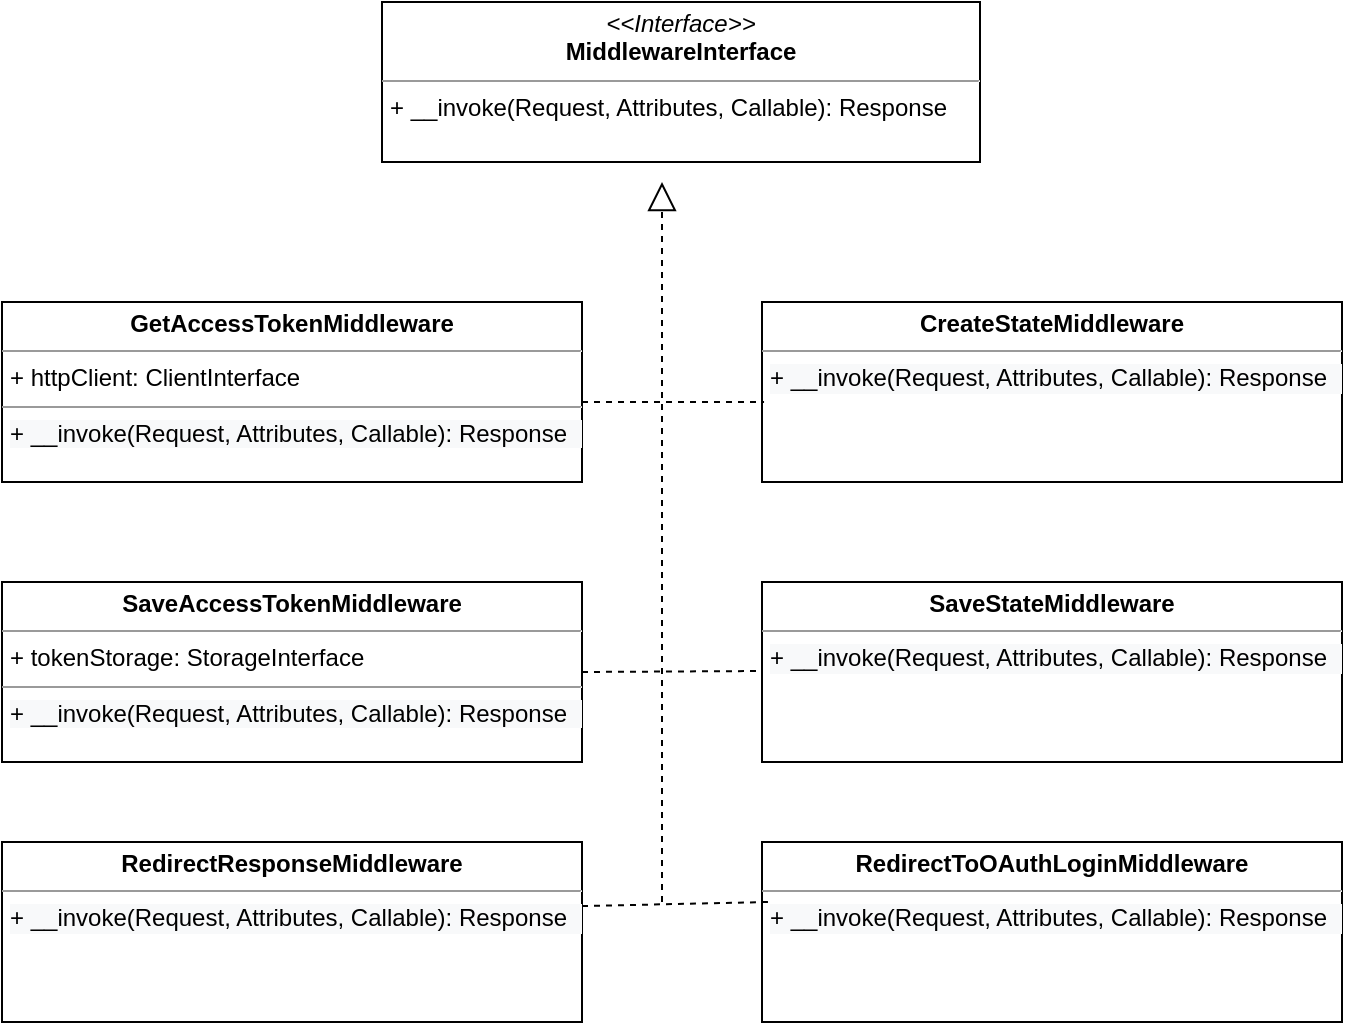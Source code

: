 <mxfile version="13.7.3" type="github" pages="2">
  <diagram id="qrGcWWRsO0BOdbryA6Jo" name="Page-1">
    <mxGraphModel dx="1372" dy="774" grid="1" gridSize="10" guides="1" tooltips="1" connect="1" arrows="1" fold="1" page="1" pageScale="1" pageWidth="827" pageHeight="1169" math="0" shadow="0">
      <root>
        <mxCell id="0" />
        <mxCell id="1" parent="0" />
        <mxCell id="8NeAwoeYT95xqPQiHcfP-7" value="&lt;p style=&quot;margin: 0px ; margin-top: 4px ; text-align: center&quot;&gt;&lt;i&gt;&amp;lt;&amp;lt;Interface&amp;gt;&amp;gt;&lt;/i&gt;&lt;br&gt;&lt;b&gt;MiddlewareInterface&lt;/b&gt;&lt;/p&gt;&lt;hr size=&quot;1&quot;&gt;&lt;p style=&quot;margin: 0px ; margin-left: 4px&quot;&gt;&lt;span&gt;+ __invoke(Request, Attributes, Callable): Response&lt;/span&gt;&lt;/p&gt;&amp;nbsp;&amp;nbsp;&lt;p style=&quot;margin: 0px ; margin-left: 4px&quot;&gt;&lt;br&gt;&lt;/p&gt;" style="verticalAlign=top;align=left;overflow=fill;fontSize=12;fontFamily=Helvetica;html=1;" parent="1" vertex="1">
          <mxGeometry x="240" y="30" width="299" height="80" as="geometry" />
        </mxCell>
        <mxCell id="8NeAwoeYT95xqPQiHcfP-14" value="&lt;p style=&quot;margin: 0px ; margin-top: 4px ; text-align: center&quot;&gt;&lt;b&gt;GetAccessTokenMiddleware&lt;/b&gt;&lt;/p&gt;&lt;hr size=&quot;1&quot;&gt;&lt;p style=&quot;margin: 0px ; margin-left: 4px&quot;&gt;+ httpClient: ClientInterface&lt;/p&gt;&lt;hr size=&quot;1&quot;&gt;&lt;p style=&quot;margin: 0px ; margin-left: 4px&quot;&gt;&lt;span style=&quot;color: rgb(0 , 0 , 0) ; font-family: &amp;#34;helvetica&amp;#34; ; font-size: 12px ; font-style: normal ; font-weight: 400 ; letter-spacing: normal ; text-align: left ; text-indent: 0px ; text-transform: none ; word-spacing: 0px ; background-color: rgb(248 , 249 , 250) ; float: none ; display: inline&quot;&gt;&lt;/span&gt;&lt;/p&gt;&lt;p style=&quot;color: rgb(0 , 0 , 0) ; font-family: &amp;#34;helvetica&amp;#34; ; font-size: 12px ; font-style: normal ; font-weight: 400 ; letter-spacing: normal ; text-align: left ; text-indent: 0px ; text-transform: none ; word-spacing: 0px ; background-color: rgb(248 , 249 , 250) ; margin: 0px 0px 0px 4px&quot;&gt;&lt;span&gt;+ __invoke(Request, Attributes, Callable): Response&lt;/span&gt;&lt;/p&gt;" style="verticalAlign=top;align=left;overflow=fill;fontSize=12;fontFamily=Helvetica;html=1;" parent="1" vertex="1">
          <mxGeometry x="50" y="180" width="290" height="90" as="geometry" />
        </mxCell>
        <mxCell id="dH7i99eDoG9-ZAs9Vy-J-1" value="&lt;p style=&quot;margin: 0px ; margin-top: 4px ; text-align: center&quot;&gt;&lt;b&gt;SaveAccessTokenMiddleware&lt;/b&gt;&lt;/p&gt;&lt;hr size=&quot;1&quot;&gt;&lt;p style=&quot;margin: 0px ; margin-left: 4px&quot;&gt;+ tokenStorage: StorageInterface&lt;/p&gt;&lt;hr size=&quot;1&quot;&gt;&lt;p style=&quot;margin: 0px ; margin-left: 4px&quot;&gt;&lt;span style=&quot;color: rgb(0 , 0 , 0) ; font-family: &amp;#34;helvetica&amp;#34; ; font-size: 12px ; font-style: normal ; font-weight: 400 ; letter-spacing: normal ; text-align: left ; text-indent: 0px ; text-transform: none ; word-spacing: 0px ; background-color: rgb(248 , 249 , 250) ; float: none ; display: inline&quot;&gt;&lt;/span&gt;&lt;/p&gt;&lt;p style=&quot;color: rgb(0 , 0 , 0) ; font-family: &amp;#34;helvetica&amp;#34; ; font-size: 12px ; font-style: normal ; font-weight: 400 ; letter-spacing: normal ; text-align: left ; text-indent: 0px ; text-transform: none ; word-spacing: 0px ; background-color: rgb(248 , 249 , 250) ; margin: 0px 0px 0px 4px&quot;&gt;&lt;span&gt;+ __invoke(Request, Attributes, Callable): Response&lt;/span&gt;&lt;/p&gt;" style="verticalAlign=top;align=left;overflow=fill;fontSize=12;fontFamily=Helvetica;html=1;" vertex="1" parent="1">
          <mxGeometry x="50" y="320" width="290" height="90" as="geometry" />
        </mxCell>
        <mxCell id="dH7i99eDoG9-ZAs9Vy-J-2" value="&lt;p style=&quot;margin: 0px ; margin-top: 4px ; text-align: center&quot;&gt;&lt;b&gt;RedirectResponseMiddleware&lt;/b&gt;&lt;/p&gt;&lt;hr size=&quot;1&quot;&gt;&lt;p style=&quot;margin: 0px ; margin-left: 4px&quot;&gt;&lt;/p&gt;&lt;p style=&quot;margin: 0px ; margin-left: 4px&quot;&gt;&lt;span style=&quot;color: rgb(0 , 0 , 0) ; font-family: &amp;#34;helvetica&amp;#34; ; font-size: 12px ; font-style: normal ; font-weight: 400 ; letter-spacing: normal ; text-align: left ; text-indent: 0px ; text-transform: none ; word-spacing: 0px ; background-color: rgb(248 , 249 , 250) ; float: none ; display: inline&quot;&gt;&lt;/span&gt;&lt;/p&gt;&lt;p style=&quot;color: rgb(0 , 0 , 0) ; font-family: &amp;#34;helvetica&amp;#34; ; font-size: 12px ; font-style: normal ; font-weight: 400 ; letter-spacing: normal ; text-align: left ; text-indent: 0px ; text-transform: none ; word-spacing: 0px ; background-color: rgb(248 , 249 , 250) ; margin: 0px 0px 0px 4px&quot;&gt;&lt;span&gt;+ __invoke(Request, Attributes, Callable): Response&lt;/span&gt;&lt;/p&gt;" style="verticalAlign=top;align=left;overflow=fill;fontSize=12;fontFamily=Helvetica;html=1;" vertex="1" parent="1">
          <mxGeometry x="50" y="450" width="290" height="90" as="geometry" />
        </mxCell>
        <mxCell id="437Ta0UJ8jdZ3Wq3ndbt-1" value="&lt;p style=&quot;margin: 0px ; margin-top: 4px ; text-align: center&quot;&gt;&lt;b&gt;CreateStateMiddleware&lt;/b&gt;&lt;/p&gt;&lt;hr size=&quot;1&quot;&gt;&lt;p style=&quot;margin: 0px ; margin-left: 4px&quot;&gt;&lt;/p&gt;&lt;p style=&quot;margin: 0px ; margin-left: 4px&quot;&gt;&lt;span style=&quot;color: rgb(0 , 0 , 0) ; font-family: &amp;#34;helvetica&amp;#34; ; font-size: 12px ; font-style: normal ; font-weight: 400 ; letter-spacing: normal ; text-align: left ; text-indent: 0px ; text-transform: none ; word-spacing: 0px ; background-color: rgb(248 , 249 , 250) ; float: none ; display: inline&quot;&gt;&lt;/span&gt;&lt;/p&gt;&lt;p style=&quot;color: rgb(0 , 0 , 0) ; font-family: &amp;#34;helvetica&amp;#34; ; font-size: 12px ; font-style: normal ; font-weight: 400 ; letter-spacing: normal ; text-align: left ; text-indent: 0px ; text-transform: none ; word-spacing: 0px ; background-color: rgb(248 , 249 , 250) ; margin: 0px 0px 0px 4px&quot;&gt;&lt;span&gt;+ __invoke(Request, Attributes, Callable): Response&lt;/span&gt;&lt;/p&gt;" style="verticalAlign=top;align=left;overflow=fill;fontSize=12;fontFamily=Helvetica;html=1;" vertex="1" parent="1">
          <mxGeometry x="430" y="180" width="290" height="90" as="geometry" />
        </mxCell>
        <mxCell id="437Ta0UJ8jdZ3Wq3ndbt-2" value="&lt;p style=&quot;margin: 0px ; margin-top: 4px ; text-align: center&quot;&gt;&lt;b&gt;SaveStateMiddleware&lt;/b&gt;&lt;/p&gt;&lt;hr size=&quot;1&quot;&gt;&lt;p style=&quot;margin: 0px ; margin-left: 4px&quot;&gt;&lt;/p&gt;&lt;p style=&quot;margin: 0px ; margin-left: 4px&quot;&gt;&lt;span style=&quot;color: rgb(0 , 0 , 0) ; font-family: &amp;#34;helvetica&amp;#34; ; font-size: 12px ; font-style: normal ; font-weight: 400 ; letter-spacing: normal ; text-align: left ; text-indent: 0px ; text-transform: none ; word-spacing: 0px ; background-color: rgb(248 , 249 , 250) ; float: none ; display: inline&quot;&gt;&lt;/span&gt;&lt;/p&gt;&lt;p style=&quot;color: rgb(0 , 0 , 0) ; font-family: &amp;#34;helvetica&amp;#34; ; font-size: 12px ; font-style: normal ; font-weight: 400 ; letter-spacing: normal ; text-align: left ; text-indent: 0px ; text-transform: none ; word-spacing: 0px ; background-color: rgb(248 , 249 , 250) ; margin: 0px 0px 0px 4px&quot;&gt;&lt;span&gt;+ __invoke(Request, Attributes, Callable): Response&lt;/span&gt;&lt;/p&gt;" style="verticalAlign=top;align=left;overflow=fill;fontSize=12;fontFamily=Helvetica;html=1;" vertex="1" parent="1">
          <mxGeometry x="430" y="320" width="290" height="90" as="geometry" />
        </mxCell>
        <mxCell id="437Ta0UJ8jdZ3Wq3ndbt-3" value="&lt;p style=&quot;margin: 0px ; margin-top: 4px ; text-align: center&quot;&gt;&lt;b&gt;RedirectToOAuthLoginMiddleware&lt;/b&gt;&lt;/p&gt;&lt;hr size=&quot;1&quot;&gt;&lt;p style=&quot;margin: 0px ; margin-left: 4px&quot;&gt;&lt;/p&gt;&lt;p style=&quot;margin: 0px ; margin-left: 4px&quot;&gt;&lt;span style=&quot;color: rgb(0 , 0 , 0) ; font-family: &amp;#34;helvetica&amp;#34; ; font-size: 12px ; font-style: normal ; font-weight: 400 ; letter-spacing: normal ; text-align: left ; text-indent: 0px ; text-transform: none ; word-spacing: 0px ; background-color: rgb(248 , 249 , 250) ; float: none ; display: inline&quot;&gt;&lt;/span&gt;&lt;/p&gt;&lt;p style=&quot;color: rgb(0 , 0 , 0) ; font-family: &amp;#34;helvetica&amp;#34; ; font-size: 12px ; font-style: normal ; font-weight: 400 ; letter-spacing: normal ; text-align: left ; text-indent: 0px ; text-transform: none ; word-spacing: 0px ; background-color: rgb(248 , 249 , 250) ; margin: 0px 0px 0px 4px&quot;&gt;&lt;span&gt;+ __invoke(Request, Attributes, Callable): Response&lt;/span&gt;&lt;/p&gt;" style="verticalAlign=top;align=left;overflow=fill;fontSize=12;fontFamily=Helvetica;html=1;" vertex="1" parent="1">
          <mxGeometry x="430" y="450" width="290" height="90" as="geometry" />
        </mxCell>
        <mxCell id="437Ta0UJ8jdZ3Wq3ndbt-17" value="" style="endArrow=block;dashed=1;endFill=0;endSize=12;html=1;" edge="1" parent="1">
          <mxGeometry width="160" relative="1" as="geometry">
            <mxPoint x="380" y="480" as="sourcePoint" />
            <mxPoint x="380" y="120" as="targetPoint" />
          </mxGeometry>
        </mxCell>
        <mxCell id="437Ta0UJ8jdZ3Wq3ndbt-18" value="" style="endArrow=none;dashed=1;html=1;entryX=0.014;entryY=0.333;entryDx=0;entryDy=0;entryPerimeter=0;exitX=1;exitY=0.356;exitDx=0;exitDy=0;exitPerimeter=0;" edge="1" parent="1" source="dH7i99eDoG9-ZAs9Vy-J-2" target="437Ta0UJ8jdZ3Wq3ndbt-3">
          <mxGeometry width="50" height="50" relative="1" as="geometry">
            <mxPoint x="350" y="480" as="sourcePoint" />
            <mxPoint x="400" y="430" as="targetPoint" />
          </mxGeometry>
        </mxCell>
        <mxCell id="437Ta0UJ8jdZ3Wq3ndbt-22" value="" style="endArrow=none;dashed=1;html=1;entryX=-0.024;entryY=0.356;entryDx=0;entryDy=0;entryPerimeter=0;exitX=1;exitY=0.5;exitDx=0;exitDy=0;" edge="1" parent="1" source="dH7i99eDoG9-ZAs9Vy-J-1">
          <mxGeometry width="50" height="50" relative="1" as="geometry">
            <mxPoint x="346.96" y="364.5" as="sourcePoint" />
            <mxPoint x="430.0" y="364.5" as="targetPoint" />
          </mxGeometry>
        </mxCell>
        <mxCell id="437Ta0UJ8jdZ3Wq3ndbt-24" value="" style="endArrow=none;dashed=1;html=1;entryX=-0.024;entryY=0.356;entryDx=0;entryDy=0;entryPerimeter=0;" edge="1" parent="1">
          <mxGeometry width="50" height="50" relative="1" as="geometry">
            <mxPoint x="340" y="230" as="sourcePoint" />
            <mxPoint x="431.02" y="230.0" as="targetPoint" />
          </mxGeometry>
        </mxCell>
      </root>
    </mxGraphModel>
  </diagram>
  <diagram id="Rqpc8PWsvw86-JYfCpz1" name="Page-2">
    <mxGraphModel dx="1372" dy="774" grid="1" gridSize="10" guides="1" tooltips="1" connect="1" arrows="1" fold="1" page="1" pageScale="1" pageWidth="827" pageHeight="1169" math="0" shadow="0">
      <root>
        <mxCell id="YWW2fptIYwZN_Plnbzas-0" />
        <mxCell id="YWW2fptIYwZN_Plnbzas-1" parent="YWW2fptIYwZN_Plnbzas-0" />
        <mxCell id="IGlCJPEaQmg4999l9dxi-0" value="&lt;p style=&quot;margin: 0px ; margin-top: 4px ; text-align: center&quot;&gt;&lt;i&gt;&amp;lt;&amp;lt;Interface&amp;gt;&amp;gt;&lt;/i&gt;&lt;br&gt;&lt;b&gt;HandlerInterface&lt;/b&gt;&lt;/p&gt;&lt;hr size=&quot;1&quot;&gt;&lt;p style=&quot;margin: 0px ; margin-left: 4px&quot;&gt;# middlewareStack: MiddlewareStackInterface&lt;br&gt;&lt;br&gt;&lt;/p&gt;&lt;hr size=&quot;1&quot;&gt;&lt;p style=&quot;margin: 0px ; margin-left: 4px&quot;&gt;+ handle(Request): ResponseInterface&lt;br&gt;&lt;/p&gt;" style="verticalAlign=top;align=left;overflow=fill;fontSize=12;fontFamily=Helvetica;html=1;" vertex="1" parent="YWW2fptIYwZN_Plnbzas-1">
          <mxGeometry x="70" y="300" width="290" height="140" as="geometry" />
        </mxCell>
        <mxCell id="IGlCJPEaQmg4999l9dxi-5" value="" style="endArrow=block;dashed=1;endFill=0;endSize=12;html=1;" edge="1" parent="YWW2fptIYwZN_Plnbzas-1">
          <mxGeometry width="160" relative="1" as="geometry">
            <mxPoint x="210" y="530" as="sourcePoint" />
            <mxPoint x="210" y="450" as="targetPoint" />
          </mxGeometry>
        </mxCell>
        <mxCell id="IGlCJPEaQmg4999l9dxi-1" value="ZoneHandlerInterface" style="swimlane;fontStyle=1;align=center;verticalAlign=top;childLayout=stackLayout;horizontal=1;startSize=26;horizontalStack=0;resizeParent=1;resizeParentMax=0;resizeLast=0;collapsible=1;marginBottom=0;" vertex="1" parent="YWW2fptIYwZN_Plnbzas-1">
          <mxGeometry x="80" y="530" width="270" height="104" as="geometry" />
        </mxCell>
        <mxCell id="IGlCJPEaQmg4999l9dxi-2" value="# attributes: Attributes&#xa;# middlewareStack: MiddlewareStackInterface" style="text;strokeColor=none;fillColor=none;align=left;verticalAlign=top;spacingLeft=4;spacingRight=4;overflow=hidden;rotatable=0;points=[[0,0.5],[1,0.5]];portConstraint=eastwest;" vertex="1" parent="IGlCJPEaQmg4999l9dxi-1">
          <mxGeometry y="26" width="270" height="44" as="geometry" />
        </mxCell>
        <mxCell id="IGlCJPEaQmg4999l9dxi-3" value="" style="line;strokeWidth=1;fillColor=none;align=left;verticalAlign=middle;spacingTop=-1;spacingLeft=3;spacingRight=3;rotatable=0;labelPosition=right;points=[];portConstraint=eastwest;" vertex="1" parent="IGlCJPEaQmg4999l9dxi-1">
          <mxGeometry y="70" width="270" height="8" as="geometry" />
        </mxCell>
        <mxCell id="IGlCJPEaQmg4999l9dxi-4" value="+ handle(Request): ResponseInterface" style="text;strokeColor=none;fillColor=none;align=left;verticalAlign=top;spacingLeft=4;spacingRight=4;overflow=hidden;rotatable=0;points=[[0,0.5],[1,0.5]];portConstraint=eastwest;" vertex="1" parent="IGlCJPEaQmg4999l9dxi-1">
          <mxGeometry y="78" width="270" height="26" as="geometry" />
        </mxCell>
        <mxCell id="FB1AYGelmxz3EBZfJDGY-9" value="&lt;p style=&quot;margin: 0px ; margin-top: 4px ; text-align: center&quot;&gt;&lt;i&gt;&amp;lt;&amp;lt;Interface&amp;gt;&amp;gt;&lt;/i&gt;&lt;br&gt;&lt;b&gt;OAuthAuthorizeControllerInterface&lt;/b&gt;&lt;br&gt;&lt;/p&gt;&lt;p style=&quot;margin: 0px ; margin-left: 4px&quot;&gt;&lt;br&gt;&lt;/p&gt;&lt;hr size=&quot;1&quot;&gt;&lt;p style=&quot;margin: 0px ; margin-left: 4px&quot;&gt;+ authorize(Request,HandlerInterface): ResponseInterface&lt;br&gt;&lt;br&gt;&lt;/p&gt;" style="verticalAlign=top;align=left;overflow=fill;fontSize=12;fontFamily=Helvetica;html=1;" vertex="1" parent="YWW2fptIYwZN_Plnbzas-1">
          <mxGeometry x="320" y="60" width="380" height="98" as="geometry" />
        </mxCell>
        <mxCell id="FB1AYGelmxz3EBZfJDGY-14" value="Attributes" style="swimlane;fontStyle=1;align=center;verticalAlign=top;childLayout=stackLayout;horizontal=1;startSize=26;horizontalStack=0;resizeParent=1;resizeParentMax=0;resizeLast=0;collapsible=1;marginBottom=0;" vertex="1" parent="YWW2fptIYwZN_Plnbzas-1">
          <mxGeometry x="414" y="417" width="180" height="168" as="geometry" />
        </mxCell>
        <mxCell id="FB1AYGelmxz3EBZfJDGY-15" value="# clientId: ClientId&#xa;# clientSecret: ClientSecret;&#xa;# redirectUri: RedirectUri&#xa;# state: State&#xa;# code: Code&#xa;# redirectResponseUri: string" style="text;strokeColor=none;fillColor=none;align=left;verticalAlign=top;spacingLeft=4;spacingRight=4;overflow=hidden;rotatable=0;points=[[0,0.5],[1,0.5]];portConstraint=eastwest;" vertex="1" parent="FB1AYGelmxz3EBZfJDGY-14">
          <mxGeometry y="26" width="180" height="84" as="geometry" />
        </mxCell>
        <mxCell id="FB1AYGelmxz3EBZfJDGY-16" value="" style="line;strokeWidth=1;fillColor=none;align=left;verticalAlign=middle;spacingTop=-1;spacingLeft=3;spacingRight=3;rotatable=0;labelPosition=right;points=[];portConstraint=eastwest;" vertex="1" parent="FB1AYGelmxz3EBZfJDGY-14">
          <mxGeometry y="110" width="180" height="28" as="geometry" />
        </mxCell>
        <mxCell id="FB1AYGelmxz3EBZfJDGY-17" value="+ method(type): type" style="text;strokeColor=none;fillColor=none;align=left;verticalAlign=top;spacingLeft=4;spacingRight=4;overflow=hidden;rotatable=0;points=[[0,0.5],[1,0.5]];portConstraint=eastwest;" vertex="1" parent="FB1AYGelmxz3EBZfJDGY-14">
          <mxGeometry y="138" width="180" height="30" as="geometry" />
        </mxCell>
        <mxCell id="FB1AYGelmxz3EBZfJDGY-10" value="RedirectId" style="swimlane;fontStyle=1;align=center;verticalAlign=top;childLayout=stackLayout;horizontal=1;startSize=26;horizontalStack=0;resizeParent=1;resizeParentMax=0;resizeLast=0;collapsible=1;marginBottom=0;" vertex="1" parent="YWW2fptIYwZN_Plnbzas-1">
          <mxGeometry x="490" y="210" width="160" height="110" as="geometry" />
        </mxCell>
        <mxCell id="FB1AYGelmxz3EBZfJDGY-11" value="# uri: string" style="text;strokeColor=none;fillColor=none;align=left;verticalAlign=top;spacingLeft=4;spacingRight=4;overflow=hidden;rotatable=0;points=[[0,0.5],[1,0.5]];portConstraint=eastwest;" vertex="1" parent="FB1AYGelmxz3EBZfJDGY-10">
          <mxGeometry y="26" width="160" height="26" as="geometry" />
        </mxCell>
        <mxCell id="FB1AYGelmxz3EBZfJDGY-12" value="" style="line;strokeWidth=1;fillColor=none;align=left;verticalAlign=middle;spacingTop=-1;spacingLeft=3;spacingRight=3;rotatable=0;labelPosition=right;points=[];portConstraint=eastwest;" vertex="1" parent="FB1AYGelmxz3EBZfJDGY-10">
          <mxGeometry y="52" width="160" height="8" as="geometry" />
        </mxCell>
        <mxCell id="FB1AYGelmxz3EBZfJDGY-13" value="+ withClientId(ClientId): self&#xa;+ withState(State): self" style="text;strokeColor=none;fillColor=none;align=left;verticalAlign=top;spacingLeft=4;spacingRight=4;overflow=hidden;rotatable=0;points=[[0,0.5],[1,0.5]];portConstraint=eastwest;" vertex="1" parent="FB1AYGelmxz3EBZfJDGY-10">
          <mxGeometry y="60" width="160" height="50" as="geometry" />
        </mxCell>
      </root>
    </mxGraphModel>
  </diagram>
</mxfile>
